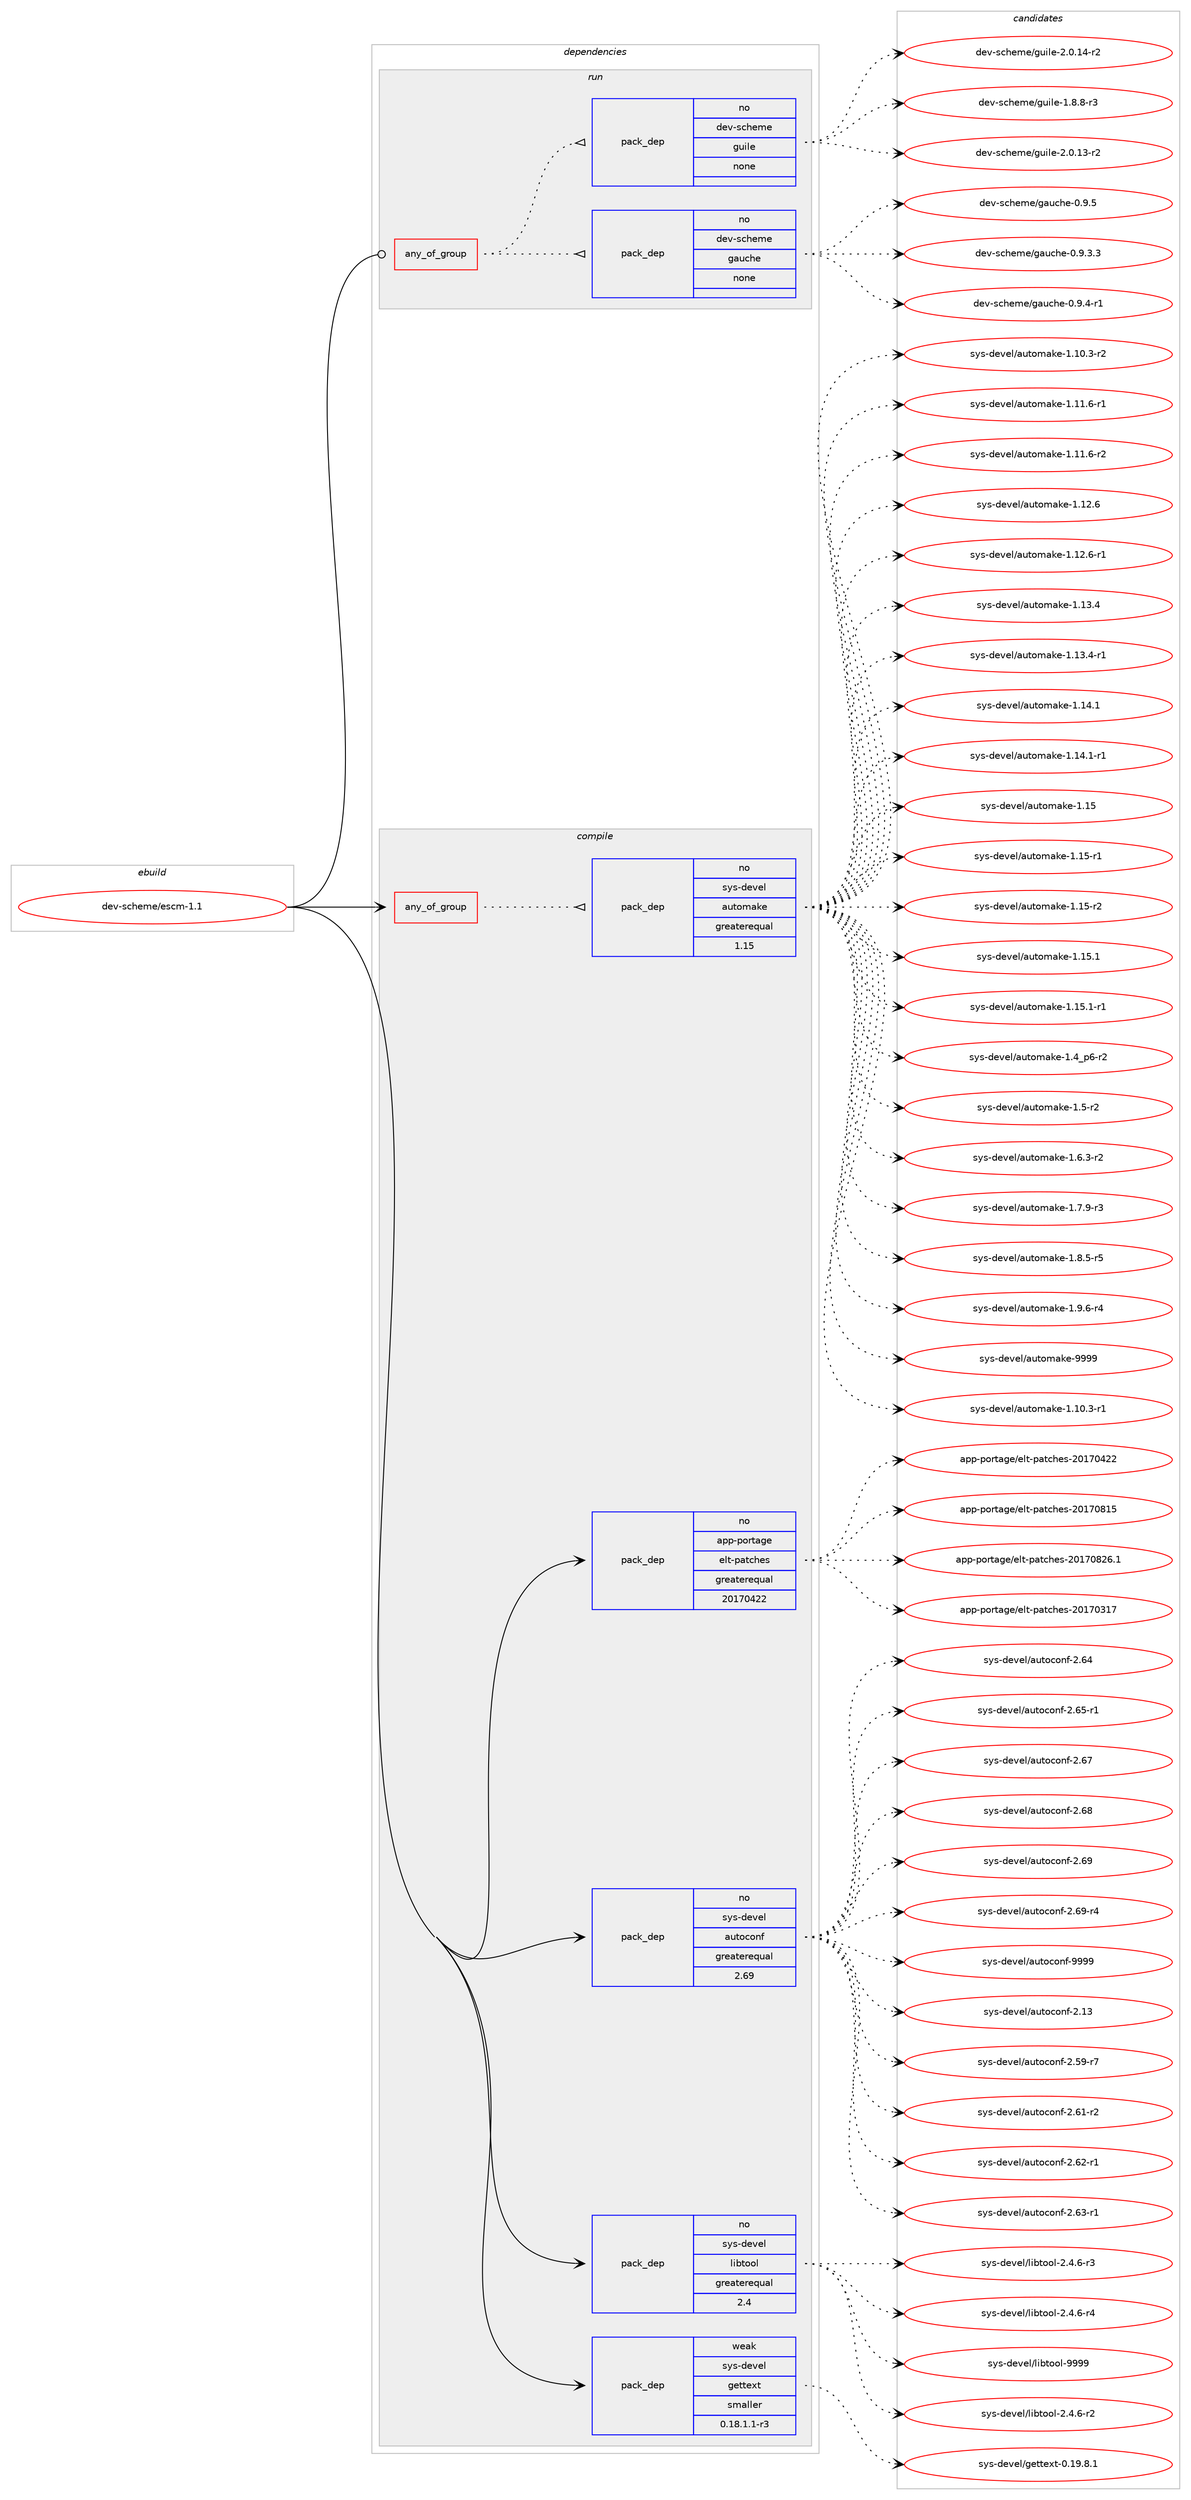 digraph prolog {

# *************
# Graph options
# *************

newrank=true;
concentrate=true;
compound=true;
graph [rankdir=LR,fontname=Helvetica,fontsize=10,ranksep=1.5];#, ranksep=2.5, nodesep=0.2];
edge  [arrowhead=vee];
node  [fontname=Helvetica,fontsize=10];

# **********
# The ebuild
# **********

subgraph cluster_leftcol {
color=gray;
rank=same;
label=<<i>ebuild</i>>;
id [label="dev-scheme/escm-1.1", color=red, width=4, href="../dev-scheme/escm-1.1.svg"];
}

# ****************
# The dependencies
# ****************

subgraph cluster_midcol {
color=gray;
label=<<i>dependencies</i>>;
subgraph cluster_compile {
fillcolor="#eeeeee";
style=filled;
label=<<i>compile</i>>;
subgraph any4081 {
dependency278749 [label=<<TABLE BORDER="0" CELLBORDER="1" CELLSPACING="0" CELLPADDING="4"><TR><TD CELLPADDING="10">any_of_group</TD></TR></TABLE>>, shape=none, color=red];subgraph pack197598 {
dependency278750 [label=<<TABLE BORDER="0" CELLBORDER="1" CELLSPACING="0" CELLPADDING="4" WIDTH="220"><TR><TD ROWSPAN="6" CELLPADDING="30">pack_dep</TD></TR><TR><TD WIDTH="110">no</TD></TR><TR><TD>sys-devel</TD></TR><TR><TD>automake</TD></TR><TR><TD>greaterequal</TD></TR><TR><TD>1.15</TD></TR></TABLE>>, shape=none, color=blue];
}
dependency278749:e -> dependency278750:w [weight=20,style="dotted",arrowhead="oinv"];
}
id:e -> dependency278749:w [weight=20,style="solid",arrowhead="vee"];
subgraph pack197599 {
dependency278751 [label=<<TABLE BORDER="0" CELLBORDER="1" CELLSPACING="0" CELLPADDING="4" WIDTH="220"><TR><TD ROWSPAN="6" CELLPADDING="30">pack_dep</TD></TR><TR><TD WIDTH="110">no</TD></TR><TR><TD>app-portage</TD></TR><TR><TD>elt-patches</TD></TR><TR><TD>greaterequal</TD></TR><TR><TD>20170422</TD></TR></TABLE>>, shape=none, color=blue];
}
id:e -> dependency278751:w [weight=20,style="solid",arrowhead="vee"];
subgraph pack197600 {
dependency278752 [label=<<TABLE BORDER="0" CELLBORDER="1" CELLSPACING="0" CELLPADDING="4" WIDTH="220"><TR><TD ROWSPAN="6" CELLPADDING="30">pack_dep</TD></TR><TR><TD WIDTH="110">no</TD></TR><TR><TD>sys-devel</TD></TR><TR><TD>autoconf</TD></TR><TR><TD>greaterequal</TD></TR><TR><TD>2.69</TD></TR></TABLE>>, shape=none, color=blue];
}
id:e -> dependency278752:w [weight=20,style="solid",arrowhead="vee"];
subgraph pack197601 {
dependency278753 [label=<<TABLE BORDER="0" CELLBORDER="1" CELLSPACING="0" CELLPADDING="4" WIDTH="220"><TR><TD ROWSPAN="6" CELLPADDING="30">pack_dep</TD></TR><TR><TD WIDTH="110">no</TD></TR><TR><TD>sys-devel</TD></TR><TR><TD>libtool</TD></TR><TR><TD>greaterequal</TD></TR><TR><TD>2.4</TD></TR></TABLE>>, shape=none, color=blue];
}
id:e -> dependency278753:w [weight=20,style="solid",arrowhead="vee"];
subgraph pack197602 {
dependency278754 [label=<<TABLE BORDER="0" CELLBORDER="1" CELLSPACING="0" CELLPADDING="4" WIDTH="220"><TR><TD ROWSPAN="6" CELLPADDING="30">pack_dep</TD></TR><TR><TD WIDTH="110">weak</TD></TR><TR><TD>sys-devel</TD></TR><TR><TD>gettext</TD></TR><TR><TD>smaller</TD></TR><TR><TD>0.18.1.1-r3</TD></TR></TABLE>>, shape=none, color=blue];
}
id:e -> dependency278754:w [weight=20,style="solid",arrowhead="vee"];
}
subgraph cluster_compileandrun {
fillcolor="#eeeeee";
style=filled;
label=<<i>compile and run</i>>;
}
subgraph cluster_run {
fillcolor="#eeeeee";
style=filled;
label=<<i>run</i>>;
subgraph any4082 {
dependency278755 [label=<<TABLE BORDER="0" CELLBORDER="1" CELLSPACING="0" CELLPADDING="4"><TR><TD CELLPADDING="10">any_of_group</TD></TR></TABLE>>, shape=none, color=red];subgraph pack197603 {
dependency278756 [label=<<TABLE BORDER="0" CELLBORDER="1" CELLSPACING="0" CELLPADDING="4" WIDTH="220"><TR><TD ROWSPAN="6" CELLPADDING="30">pack_dep</TD></TR><TR><TD WIDTH="110">no</TD></TR><TR><TD>dev-scheme</TD></TR><TR><TD>gauche</TD></TR><TR><TD>none</TD></TR><TR><TD></TD></TR></TABLE>>, shape=none, color=blue];
}
dependency278755:e -> dependency278756:w [weight=20,style="dotted",arrowhead="oinv"];
subgraph pack197604 {
dependency278757 [label=<<TABLE BORDER="0" CELLBORDER="1" CELLSPACING="0" CELLPADDING="4" WIDTH="220"><TR><TD ROWSPAN="6" CELLPADDING="30">pack_dep</TD></TR><TR><TD WIDTH="110">no</TD></TR><TR><TD>dev-scheme</TD></TR><TR><TD>guile</TD></TR><TR><TD>none</TD></TR><TR><TD></TD></TR></TABLE>>, shape=none, color=blue];
}
dependency278755:e -> dependency278757:w [weight=20,style="dotted",arrowhead="oinv"];
}
id:e -> dependency278755:w [weight=20,style="solid",arrowhead="odot"];
}
}

# **************
# The candidates
# **************

subgraph cluster_choices {
rank=same;
color=gray;
label=<<i>candidates</i>>;

subgraph choice197598 {
color=black;
nodesep=1;
choice11512111545100101118101108479711711611110997107101454946494846514511449 [label="sys-devel/automake-1.10.3-r1", color=red, width=4,href="../sys-devel/automake-1.10.3-r1.svg"];
choice11512111545100101118101108479711711611110997107101454946494846514511450 [label="sys-devel/automake-1.10.3-r2", color=red, width=4,href="../sys-devel/automake-1.10.3-r2.svg"];
choice11512111545100101118101108479711711611110997107101454946494946544511449 [label="sys-devel/automake-1.11.6-r1", color=red, width=4,href="../sys-devel/automake-1.11.6-r1.svg"];
choice11512111545100101118101108479711711611110997107101454946494946544511450 [label="sys-devel/automake-1.11.6-r2", color=red, width=4,href="../sys-devel/automake-1.11.6-r2.svg"];
choice1151211154510010111810110847971171161111099710710145494649504654 [label="sys-devel/automake-1.12.6", color=red, width=4,href="../sys-devel/automake-1.12.6.svg"];
choice11512111545100101118101108479711711611110997107101454946495046544511449 [label="sys-devel/automake-1.12.6-r1", color=red, width=4,href="../sys-devel/automake-1.12.6-r1.svg"];
choice1151211154510010111810110847971171161111099710710145494649514652 [label="sys-devel/automake-1.13.4", color=red, width=4,href="../sys-devel/automake-1.13.4.svg"];
choice11512111545100101118101108479711711611110997107101454946495146524511449 [label="sys-devel/automake-1.13.4-r1", color=red, width=4,href="../sys-devel/automake-1.13.4-r1.svg"];
choice1151211154510010111810110847971171161111099710710145494649524649 [label="sys-devel/automake-1.14.1", color=red, width=4,href="../sys-devel/automake-1.14.1.svg"];
choice11512111545100101118101108479711711611110997107101454946495246494511449 [label="sys-devel/automake-1.14.1-r1", color=red, width=4,href="../sys-devel/automake-1.14.1-r1.svg"];
choice115121115451001011181011084797117116111109971071014549464953 [label="sys-devel/automake-1.15", color=red, width=4,href="../sys-devel/automake-1.15.svg"];
choice1151211154510010111810110847971171161111099710710145494649534511449 [label="sys-devel/automake-1.15-r1", color=red, width=4,href="../sys-devel/automake-1.15-r1.svg"];
choice1151211154510010111810110847971171161111099710710145494649534511450 [label="sys-devel/automake-1.15-r2", color=red, width=4,href="../sys-devel/automake-1.15-r2.svg"];
choice1151211154510010111810110847971171161111099710710145494649534649 [label="sys-devel/automake-1.15.1", color=red, width=4,href="../sys-devel/automake-1.15.1.svg"];
choice11512111545100101118101108479711711611110997107101454946495346494511449 [label="sys-devel/automake-1.15.1-r1", color=red, width=4,href="../sys-devel/automake-1.15.1-r1.svg"];
choice115121115451001011181011084797117116111109971071014549465295112544511450 [label="sys-devel/automake-1.4_p6-r2", color=red, width=4,href="../sys-devel/automake-1.4_p6-r2.svg"];
choice11512111545100101118101108479711711611110997107101454946534511450 [label="sys-devel/automake-1.5-r2", color=red, width=4,href="../sys-devel/automake-1.5-r2.svg"];
choice115121115451001011181011084797117116111109971071014549465446514511450 [label="sys-devel/automake-1.6.3-r2", color=red, width=4,href="../sys-devel/automake-1.6.3-r2.svg"];
choice115121115451001011181011084797117116111109971071014549465546574511451 [label="sys-devel/automake-1.7.9-r3", color=red, width=4,href="../sys-devel/automake-1.7.9-r3.svg"];
choice115121115451001011181011084797117116111109971071014549465646534511453 [label="sys-devel/automake-1.8.5-r5", color=red, width=4,href="../sys-devel/automake-1.8.5-r5.svg"];
choice115121115451001011181011084797117116111109971071014549465746544511452 [label="sys-devel/automake-1.9.6-r4", color=red, width=4,href="../sys-devel/automake-1.9.6-r4.svg"];
choice115121115451001011181011084797117116111109971071014557575757 [label="sys-devel/automake-9999", color=red, width=4,href="../sys-devel/automake-9999.svg"];
dependency278750:e -> choice11512111545100101118101108479711711611110997107101454946494846514511449:w [style=dotted,weight="100"];
dependency278750:e -> choice11512111545100101118101108479711711611110997107101454946494846514511450:w [style=dotted,weight="100"];
dependency278750:e -> choice11512111545100101118101108479711711611110997107101454946494946544511449:w [style=dotted,weight="100"];
dependency278750:e -> choice11512111545100101118101108479711711611110997107101454946494946544511450:w [style=dotted,weight="100"];
dependency278750:e -> choice1151211154510010111810110847971171161111099710710145494649504654:w [style=dotted,weight="100"];
dependency278750:e -> choice11512111545100101118101108479711711611110997107101454946495046544511449:w [style=dotted,weight="100"];
dependency278750:e -> choice1151211154510010111810110847971171161111099710710145494649514652:w [style=dotted,weight="100"];
dependency278750:e -> choice11512111545100101118101108479711711611110997107101454946495146524511449:w [style=dotted,weight="100"];
dependency278750:e -> choice1151211154510010111810110847971171161111099710710145494649524649:w [style=dotted,weight="100"];
dependency278750:e -> choice11512111545100101118101108479711711611110997107101454946495246494511449:w [style=dotted,weight="100"];
dependency278750:e -> choice115121115451001011181011084797117116111109971071014549464953:w [style=dotted,weight="100"];
dependency278750:e -> choice1151211154510010111810110847971171161111099710710145494649534511449:w [style=dotted,weight="100"];
dependency278750:e -> choice1151211154510010111810110847971171161111099710710145494649534511450:w [style=dotted,weight="100"];
dependency278750:e -> choice1151211154510010111810110847971171161111099710710145494649534649:w [style=dotted,weight="100"];
dependency278750:e -> choice11512111545100101118101108479711711611110997107101454946495346494511449:w [style=dotted,weight="100"];
dependency278750:e -> choice115121115451001011181011084797117116111109971071014549465295112544511450:w [style=dotted,weight="100"];
dependency278750:e -> choice11512111545100101118101108479711711611110997107101454946534511450:w [style=dotted,weight="100"];
dependency278750:e -> choice115121115451001011181011084797117116111109971071014549465446514511450:w [style=dotted,weight="100"];
dependency278750:e -> choice115121115451001011181011084797117116111109971071014549465546574511451:w [style=dotted,weight="100"];
dependency278750:e -> choice115121115451001011181011084797117116111109971071014549465646534511453:w [style=dotted,weight="100"];
dependency278750:e -> choice115121115451001011181011084797117116111109971071014549465746544511452:w [style=dotted,weight="100"];
dependency278750:e -> choice115121115451001011181011084797117116111109971071014557575757:w [style=dotted,weight="100"];
}
subgraph choice197599 {
color=black;
nodesep=1;
choice97112112451121111141169710310147101108116451129711699104101115455048495548514955 [label="app-portage/elt-patches-20170317", color=red, width=4,href="../app-portage/elt-patches-20170317.svg"];
choice97112112451121111141169710310147101108116451129711699104101115455048495548525050 [label="app-portage/elt-patches-20170422", color=red, width=4,href="../app-portage/elt-patches-20170422.svg"];
choice97112112451121111141169710310147101108116451129711699104101115455048495548564953 [label="app-portage/elt-patches-20170815", color=red, width=4,href="../app-portage/elt-patches-20170815.svg"];
choice971121124511211111411697103101471011081164511297116991041011154550484955485650544649 [label="app-portage/elt-patches-20170826.1", color=red, width=4,href="../app-portage/elt-patches-20170826.1.svg"];
dependency278751:e -> choice97112112451121111141169710310147101108116451129711699104101115455048495548514955:w [style=dotted,weight="100"];
dependency278751:e -> choice97112112451121111141169710310147101108116451129711699104101115455048495548525050:w [style=dotted,weight="100"];
dependency278751:e -> choice97112112451121111141169710310147101108116451129711699104101115455048495548564953:w [style=dotted,weight="100"];
dependency278751:e -> choice971121124511211111411697103101471011081164511297116991041011154550484955485650544649:w [style=dotted,weight="100"];
}
subgraph choice197600 {
color=black;
nodesep=1;
choice115121115451001011181011084797117116111991111101024550464951 [label="sys-devel/autoconf-2.13", color=red, width=4,href="../sys-devel/autoconf-2.13.svg"];
choice1151211154510010111810110847971171161119911111010245504653574511455 [label="sys-devel/autoconf-2.59-r7", color=red, width=4,href="../sys-devel/autoconf-2.59-r7.svg"];
choice1151211154510010111810110847971171161119911111010245504654494511450 [label="sys-devel/autoconf-2.61-r2", color=red, width=4,href="../sys-devel/autoconf-2.61-r2.svg"];
choice1151211154510010111810110847971171161119911111010245504654504511449 [label="sys-devel/autoconf-2.62-r1", color=red, width=4,href="../sys-devel/autoconf-2.62-r1.svg"];
choice1151211154510010111810110847971171161119911111010245504654514511449 [label="sys-devel/autoconf-2.63-r1", color=red, width=4,href="../sys-devel/autoconf-2.63-r1.svg"];
choice115121115451001011181011084797117116111991111101024550465452 [label="sys-devel/autoconf-2.64", color=red, width=4,href="../sys-devel/autoconf-2.64.svg"];
choice1151211154510010111810110847971171161119911111010245504654534511449 [label="sys-devel/autoconf-2.65-r1", color=red, width=4,href="../sys-devel/autoconf-2.65-r1.svg"];
choice115121115451001011181011084797117116111991111101024550465455 [label="sys-devel/autoconf-2.67", color=red, width=4,href="../sys-devel/autoconf-2.67.svg"];
choice115121115451001011181011084797117116111991111101024550465456 [label="sys-devel/autoconf-2.68", color=red, width=4,href="../sys-devel/autoconf-2.68.svg"];
choice115121115451001011181011084797117116111991111101024550465457 [label="sys-devel/autoconf-2.69", color=red, width=4,href="../sys-devel/autoconf-2.69.svg"];
choice1151211154510010111810110847971171161119911111010245504654574511452 [label="sys-devel/autoconf-2.69-r4", color=red, width=4,href="../sys-devel/autoconf-2.69-r4.svg"];
choice115121115451001011181011084797117116111991111101024557575757 [label="sys-devel/autoconf-9999", color=red, width=4,href="../sys-devel/autoconf-9999.svg"];
dependency278752:e -> choice115121115451001011181011084797117116111991111101024550464951:w [style=dotted,weight="100"];
dependency278752:e -> choice1151211154510010111810110847971171161119911111010245504653574511455:w [style=dotted,weight="100"];
dependency278752:e -> choice1151211154510010111810110847971171161119911111010245504654494511450:w [style=dotted,weight="100"];
dependency278752:e -> choice1151211154510010111810110847971171161119911111010245504654504511449:w [style=dotted,weight="100"];
dependency278752:e -> choice1151211154510010111810110847971171161119911111010245504654514511449:w [style=dotted,weight="100"];
dependency278752:e -> choice115121115451001011181011084797117116111991111101024550465452:w [style=dotted,weight="100"];
dependency278752:e -> choice1151211154510010111810110847971171161119911111010245504654534511449:w [style=dotted,weight="100"];
dependency278752:e -> choice115121115451001011181011084797117116111991111101024550465455:w [style=dotted,weight="100"];
dependency278752:e -> choice115121115451001011181011084797117116111991111101024550465456:w [style=dotted,weight="100"];
dependency278752:e -> choice115121115451001011181011084797117116111991111101024550465457:w [style=dotted,weight="100"];
dependency278752:e -> choice1151211154510010111810110847971171161119911111010245504654574511452:w [style=dotted,weight="100"];
dependency278752:e -> choice115121115451001011181011084797117116111991111101024557575757:w [style=dotted,weight="100"];
}
subgraph choice197601 {
color=black;
nodesep=1;
choice1151211154510010111810110847108105981161111111084550465246544511450 [label="sys-devel/libtool-2.4.6-r2", color=red, width=4,href="../sys-devel/libtool-2.4.6-r2.svg"];
choice1151211154510010111810110847108105981161111111084550465246544511451 [label="sys-devel/libtool-2.4.6-r3", color=red, width=4,href="../sys-devel/libtool-2.4.6-r3.svg"];
choice1151211154510010111810110847108105981161111111084550465246544511452 [label="sys-devel/libtool-2.4.6-r4", color=red, width=4,href="../sys-devel/libtool-2.4.6-r4.svg"];
choice1151211154510010111810110847108105981161111111084557575757 [label="sys-devel/libtool-9999", color=red, width=4,href="../sys-devel/libtool-9999.svg"];
dependency278753:e -> choice1151211154510010111810110847108105981161111111084550465246544511450:w [style=dotted,weight="100"];
dependency278753:e -> choice1151211154510010111810110847108105981161111111084550465246544511451:w [style=dotted,weight="100"];
dependency278753:e -> choice1151211154510010111810110847108105981161111111084550465246544511452:w [style=dotted,weight="100"];
dependency278753:e -> choice1151211154510010111810110847108105981161111111084557575757:w [style=dotted,weight="100"];
}
subgraph choice197602 {
color=black;
nodesep=1;
choice1151211154510010111810110847103101116116101120116454846495746564649 [label="sys-devel/gettext-0.19.8.1", color=red, width=4,href="../sys-devel/gettext-0.19.8.1.svg"];
dependency278754:e -> choice1151211154510010111810110847103101116116101120116454846495746564649:w [style=dotted,weight="100"];
}
subgraph choice197603 {
color=black;
nodesep=1;
choice10010111845115991041011091014710397117991041014548465746514651 [label="dev-scheme/gauche-0.9.3.3", color=red, width=4,href="../dev-scheme/gauche-0.9.3.3.svg"];
choice10010111845115991041011091014710397117991041014548465746524511449 [label="dev-scheme/gauche-0.9.4-r1", color=red, width=4,href="../dev-scheme/gauche-0.9.4-r1.svg"];
choice1001011184511599104101109101471039711799104101454846574653 [label="dev-scheme/gauche-0.9.5", color=red, width=4,href="../dev-scheme/gauche-0.9.5.svg"];
dependency278756:e -> choice10010111845115991041011091014710397117991041014548465746514651:w [style=dotted,weight="100"];
dependency278756:e -> choice10010111845115991041011091014710397117991041014548465746524511449:w [style=dotted,weight="100"];
dependency278756:e -> choice1001011184511599104101109101471039711799104101454846574653:w [style=dotted,weight="100"];
}
subgraph choice197604 {
color=black;
nodesep=1;
choice1001011184511599104101109101471031171051081014549465646564511451 [label="dev-scheme/guile-1.8.8-r3", color=red, width=4,href="../dev-scheme/guile-1.8.8-r3.svg"];
choice100101118451159910410110910147103117105108101455046484649514511450 [label="dev-scheme/guile-2.0.13-r2", color=red, width=4,href="../dev-scheme/guile-2.0.13-r2.svg"];
choice100101118451159910410110910147103117105108101455046484649524511450 [label="dev-scheme/guile-2.0.14-r2", color=red, width=4,href="../dev-scheme/guile-2.0.14-r2.svg"];
dependency278757:e -> choice1001011184511599104101109101471031171051081014549465646564511451:w [style=dotted,weight="100"];
dependency278757:e -> choice100101118451159910410110910147103117105108101455046484649514511450:w [style=dotted,weight="100"];
dependency278757:e -> choice100101118451159910410110910147103117105108101455046484649524511450:w [style=dotted,weight="100"];
}
}

}
